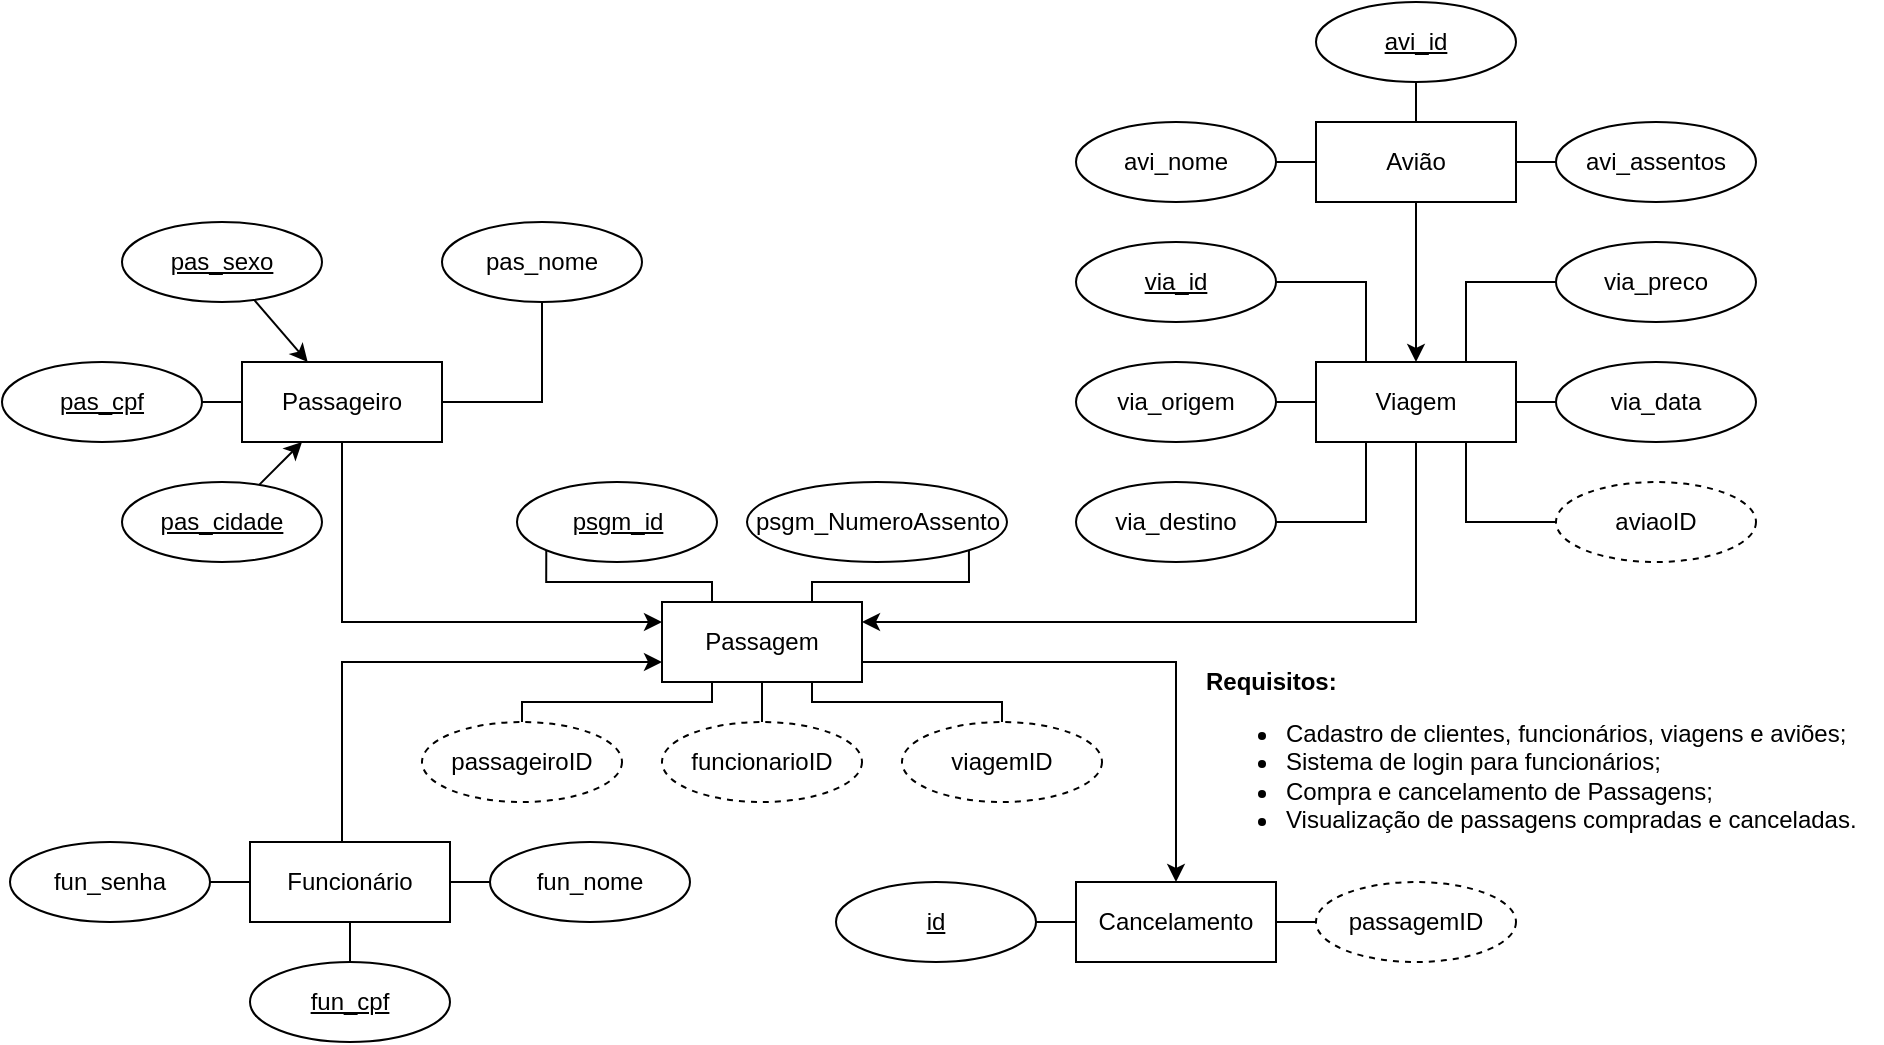<mxfile version="15.5.9" type="device"><diagram id="XebMpN3RaRsuIJgOyOjb" name="Page-1"><mxGraphModel dx="868" dy="479" grid="1" gridSize="10" guides="1" tooltips="1" connect="1" arrows="1" fold="1" page="1" pageScale="1" pageWidth="827" pageHeight="1169" math="0" shadow="0"><root><mxCell id="0"/><mxCell id="1" parent="0"/><mxCell id="BAULVOGwkpI4CkgKilwc-57" style="edgeStyle=orthogonalEdgeStyle;rounded=0;orthogonalLoop=1;jettySize=auto;html=1;exitX=1;exitY=0.75;exitDx=0;exitDy=0;entryX=0.5;entryY=0;entryDx=0;entryDy=0;endArrow=classic;endFill=1;" parent="1" source="BAULVOGwkpI4CkgKilwc-1" target="BAULVOGwkpI4CkgKilwc-21" edge="1"><mxGeometry relative="1" as="geometry"/></mxCell><mxCell id="BAULVOGwkpI4CkgKilwc-1" value="Passagem" style="whiteSpace=wrap;html=1;align=center;" parent="1" vertex="1"><mxGeometry x="400" y="330" width="100" height="40" as="geometry"/></mxCell><mxCell id="BAULVOGwkpI4CkgKilwc-64" style="edgeStyle=orthogonalEdgeStyle;rounded=0;orthogonalLoop=1;jettySize=auto;html=1;entryX=0;entryY=0.75;entryDx=0;entryDy=0;endArrow=classic;endFill=1;" parent="1" source="BAULVOGwkpI4CkgKilwc-2" target="BAULVOGwkpI4CkgKilwc-1" edge="1"><mxGeometry relative="1" as="geometry"><Array as="points"><mxPoint x="240" y="360"/></Array></mxGeometry></mxCell><mxCell id="BAULVOGwkpI4CkgKilwc-2" value="Funcionário" style="whiteSpace=wrap;html=1;align=center;" parent="1" vertex="1"><mxGeometry x="194" y="450" width="100" height="40" as="geometry"/></mxCell><mxCell id="BAULVOGwkpI4CkgKilwc-63" style="edgeStyle=orthogonalEdgeStyle;rounded=0;orthogonalLoop=1;jettySize=auto;html=1;entryX=0;entryY=0.25;entryDx=0;entryDy=0;endArrow=classic;endFill=1;" parent="1" source="BAULVOGwkpI4CkgKilwc-3" target="BAULVOGwkpI4CkgKilwc-1" edge="1"><mxGeometry relative="1" as="geometry"><Array as="points"><mxPoint x="240" y="340"/></Array></mxGeometry></mxCell><mxCell id="BAULVOGwkpI4CkgKilwc-3" value="Passageiro" style="whiteSpace=wrap;html=1;align=center;" parent="1" vertex="1"><mxGeometry x="190" y="210" width="100" height="40" as="geometry"/></mxCell><mxCell id="BAULVOGwkpI4CkgKilwc-61" style="edgeStyle=orthogonalEdgeStyle;rounded=0;orthogonalLoop=1;jettySize=auto;html=1;entryX=1;entryY=0.25;entryDx=0;entryDy=0;endArrow=classic;endFill=1;" parent="1" source="BAULVOGwkpI4CkgKilwc-4" target="BAULVOGwkpI4CkgKilwc-1" edge="1"><mxGeometry relative="1" as="geometry"><Array as="points"><mxPoint x="777" y="340"/></Array></mxGeometry></mxCell><mxCell id="BAULVOGwkpI4CkgKilwc-4" value="Viagem" style="whiteSpace=wrap;html=1;align=center;" parent="1" vertex="1"><mxGeometry x="727" y="210" width="100" height="40" as="geometry"/></mxCell><mxCell id="BAULVOGwkpI4CkgKilwc-62" style="edgeStyle=orthogonalEdgeStyle;rounded=0;orthogonalLoop=1;jettySize=auto;html=1;entryX=0.5;entryY=0;entryDx=0;entryDy=0;endArrow=classic;endFill=1;" parent="1" source="BAULVOGwkpI4CkgKilwc-5" target="BAULVOGwkpI4CkgKilwc-4" edge="1"><mxGeometry relative="1" as="geometry"/></mxCell><mxCell id="BAULVOGwkpI4CkgKilwc-5" value="Avião" style="whiteSpace=wrap;html=1;align=center;" parent="1" vertex="1"><mxGeometry x="727" y="90" width="100" height="40" as="geometry"/></mxCell><mxCell id="BAULVOGwkpI4CkgKilwc-43" style="edgeStyle=orthogonalEdgeStyle;rounded=0;orthogonalLoop=1;jettySize=auto;html=1;entryX=0.5;entryY=0;entryDx=0;entryDy=0;endArrow=none;endFill=0;" parent="1" source="BAULVOGwkpI4CkgKilwc-6" target="BAULVOGwkpI4CkgKilwc-5" edge="1"><mxGeometry relative="1" as="geometry"/></mxCell><mxCell id="BAULVOGwkpI4CkgKilwc-6" value="avi_id" style="ellipse;whiteSpace=wrap;html=1;align=center;fontStyle=4;" parent="1" vertex="1"><mxGeometry x="727" y="30" width="100" height="40" as="geometry"/></mxCell><mxCell id="BAULVOGwkpI4CkgKilwc-41" style="edgeStyle=orthogonalEdgeStyle;rounded=0;orthogonalLoop=1;jettySize=auto;html=1;entryX=1;entryY=0.5;entryDx=0;entryDy=0;endArrow=none;endFill=0;" parent="1" source="BAULVOGwkpI4CkgKilwc-7" target="BAULVOGwkpI4CkgKilwc-5" edge="1"><mxGeometry relative="1" as="geometry"/></mxCell><mxCell id="BAULVOGwkpI4CkgKilwc-7" value="avi_assentos" style="ellipse;whiteSpace=wrap;html=1;align=center;" parent="1" vertex="1"><mxGeometry x="847" y="90" width="100" height="40" as="geometry"/></mxCell><mxCell id="BAULVOGwkpI4CkgKilwc-42" style="edgeStyle=orthogonalEdgeStyle;rounded=0;orthogonalLoop=1;jettySize=auto;html=1;entryX=0;entryY=0.5;entryDx=0;entryDy=0;endArrow=none;endFill=0;" parent="1" source="BAULVOGwkpI4CkgKilwc-9" target="BAULVOGwkpI4CkgKilwc-5" edge="1"><mxGeometry relative="1" as="geometry"/></mxCell><mxCell id="BAULVOGwkpI4CkgKilwc-9" value="avi_nome" style="ellipse;whiteSpace=wrap;html=1;align=center;" parent="1" vertex="1"><mxGeometry x="607" y="90" width="100" height="40" as="geometry"/></mxCell><mxCell id="BAULVOGwkpI4CkgKilwc-50" style="edgeStyle=orthogonalEdgeStyle;rounded=0;orthogonalLoop=1;jettySize=auto;html=1;entryX=0.25;entryY=0;entryDx=0;entryDy=0;endArrow=none;endFill=0;" parent="1" source="BAULVOGwkpI4CkgKilwc-10" target="BAULVOGwkpI4CkgKilwc-4" edge="1"><mxGeometry relative="1" as="geometry"/></mxCell><mxCell id="BAULVOGwkpI4CkgKilwc-10" value="via_id" style="ellipse;whiteSpace=wrap;html=1;align=center;fontStyle=4;" parent="1" vertex="1"><mxGeometry x="607" y="150" width="100" height="40" as="geometry"/></mxCell><mxCell id="BAULVOGwkpI4CkgKilwc-52" style="edgeStyle=orthogonalEdgeStyle;rounded=0;orthogonalLoop=1;jettySize=auto;html=1;entryX=0.75;entryY=1;entryDx=0;entryDy=0;endArrow=none;endFill=0;" parent="1" source="BAULVOGwkpI4CkgKilwc-11" target="BAULVOGwkpI4CkgKilwc-4" edge="1"><mxGeometry relative="1" as="geometry"/></mxCell><mxCell id="BAULVOGwkpI4CkgKilwc-11" value="aviaoID" style="ellipse;whiteSpace=wrap;html=1;align=center;dashed=1;" parent="1" vertex="1"><mxGeometry x="847" y="270" width="100" height="40" as="geometry"/></mxCell><mxCell id="BAULVOGwkpI4CkgKilwc-47" style="edgeStyle=orthogonalEdgeStyle;rounded=0;orthogonalLoop=1;jettySize=auto;html=1;entryX=1;entryY=0.5;entryDx=0;entryDy=0;endArrow=none;endFill=0;" parent="1" source="BAULVOGwkpI4CkgKilwc-12" target="BAULVOGwkpI4CkgKilwc-4" edge="1"><mxGeometry relative="1" as="geometry"/></mxCell><mxCell id="BAULVOGwkpI4CkgKilwc-12" value="via_data" style="ellipse;whiteSpace=wrap;html=1;align=center;" parent="1" vertex="1"><mxGeometry x="847" y="210" width="100" height="40" as="geometry"/></mxCell><mxCell id="BAULVOGwkpI4CkgKilwc-51" style="edgeStyle=orthogonalEdgeStyle;rounded=0;orthogonalLoop=1;jettySize=auto;html=1;entryX=0.75;entryY=0;entryDx=0;entryDy=0;endArrow=none;endFill=0;" parent="1" source="BAULVOGwkpI4CkgKilwc-13" target="BAULVOGwkpI4CkgKilwc-4" edge="1"><mxGeometry relative="1" as="geometry"/></mxCell><mxCell id="BAULVOGwkpI4CkgKilwc-13" value="via_preco" style="ellipse;whiteSpace=wrap;html=1;align=center;" parent="1" vertex="1"><mxGeometry x="847" y="150" width="100" height="40" as="geometry"/></mxCell><mxCell id="BAULVOGwkpI4CkgKilwc-49" style="edgeStyle=orthogonalEdgeStyle;rounded=0;orthogonalLoop=1;jettySize=auto;html=1;entryX=0.25;entryY=1;entryDx=0;entryDy=0;endArrow=none;endFill=0;" parent="1" source="BAULVOGwkpI4CkgKilwc-14" target="BAULVOGwkpI4CkgKilwc-4" edge="1"><mxGeometry relative="1" as="geometry"/></mxCell><mxCell id="BAULVOGwkpI4CkgKilwc-14" value="via_destino" style="ellipse;whiteSpace=wrap;html=1;align=center;" parent="1" vertex="1"><mxGeometry x="607" y="270" width="100" height="40" as="geometry"/></mxCell><mxCell id="BAULVOGwkpI4CkgKilwc-48" style="edgeStyle=orthogonalEdgeStyle;rounded=0;orthogonalLoop=1;jettySize=auto;html=1;entryX=0;entryY=0.5;entryDx=0;entryDy=0;endArrow=none;endFill=0;" parent="1" source="BAULVOGwkpI4CkgKilwc-15" target="BAULVOGwkpI4CkgKilwc-4" edge="1"><mxGeometry relative="1" as="geometry"/></mxCell><mxCell id="BAULVOGwkpI4CkgKilwc-15" value="via_origem" style="ellipse;whiteSpace=wrap;html=1;align=center;" parent="1" vertex="1"><mxGeometry x="607" y="210" width="100" height="40" as="geometry"/></mxCell><mxCell id="BAULVOGwkpI4CkgKilwc-54" style="edgeStyle=orthogonalEdgeStyle;rounded=0;orthogonalLoop=1;jettySize=auto;html=1;entryX=0;entryY=0.5;entryDx=0;entryDy=0;endArrow=none;endFill=0;" parent="1" source="BAULVOGwkpI4CkgKilwc-16" target="BAULVOGwkpI4CkgKilwc-3" edge="1"><mxGeometry relative="1" as="geometry"/></mxCell><mxCell id="BAULVOGwkpI4CkgKilwc-16" value="pas_cpf" style="ellipse;whiteSpace=wrap;html=1;align=center;fontStyle=4;" parent="1" vertex="1"><mxGeometry x="70" y="210" width="100" height="40" as="geometry"/></mxCell><mxCell id="BAULVOGwkpI4CkgKilwc-53" style="edgeStyle=orthogonalEdgeStyle;rounded=0;orthogonalLoop=1;jettySize=auto;html=1;entryX=1;entryY=0.5;entryDx=0;entryDy=0;endArrow=none;endFill=0;" parent="1" source="BAULVOGwkpI4CkgKilwc-17" target="BAULVOGwkpI4CkgKilwc-3" edge="1"><mxGeometry relative="1" as="geometry"/></mxCell><mxCell id="BAULVOGwkpI4CkgKilwc-17" value="pas_nome" style="ellipse;whiteSpace=wrap;html=1;align=center;" parent="1" vertex="1"><mxGeometry x="290" y="140" width="100" height="40" as="geometry"/></mxCell><mxCell id="BAULVOGwkpI4CkgKilwc-44" style="edgeStyle=orthogonalEdgeStyle;rounded=0;orthogonalLoop=1;jettySize=auto;html=1;entryX=0.5;entryY=1;entryDx=0;entryDy=0;endArrow=none;endFill=0;" parent="1" source="BAULVOGwkpI4CkgKilwc-18" target="BAULVOGwkpI4CkgKilwc-2" edge="1"><mxGeometry relative="1" as="geometry"/></mxCell><mxCell id="BAULVOGwkpI4CkgKilwc-18" value="fun_cpf" style="ellipse;whiteSpace=wrap;html=1;align=center;fontStyle=4;" parent="1" vertex="1"><mxGeometry x="194" y="510" width="100" height="40" as="geometry"/></mxCell><mxCell id="BAULVOGwkpI4CkgKilwc-46" style="edgeStyle=orthogonalEdgeStyle;rounded=0;orthogonalLoop=1;jettySize=auto;html=1;entryX=1;entryY=0.5;entryDx=0;entryDy=0;endArrow=none;endFill=0;" parent="1" source="BAULVOGwkpI4CkgKilwc-19" target="BAULVOGwkpI4CkgKilwc-2" edge="1"><mxGeometry relative="1" as="geometry"/></mxCell><mxCell id="BAULVOGwkpI4CkgKilwc-19" value="fun_nome" style="ellipse;whiteSpace=wrap;html=1;align=center;" parent="1" vertex="1"><mxGeometry x="314" y="450" width="100" height="40" as="geometry"/></mxCell><mxCell id="BAULVOGwkpI4CkgKilwc-45" style="edgeStyle=orthogonalEdgeStyle;rounded=0;orthogonalLoop=1;jettySize=auto;html=1;entryX=0;entryY=0.5;entryDx=0;entryDy=0;endArrow=none;endFill=0;" parent="1" source="BAULVOGwkpI4CkgKilwc-20" target="BAULVOGwkpI4CkgKilwc-2" edge="1"><mxGeometry relative="1" as="geometry"/></mxCell><mxCell id="BAULVOGwkpI4CkgKilwc-20" value="fun_senha" style="ellipse;whiteSpace=wrap;html=1;align=center;" parent="1" vertex="1"><mxGeometry x="74" y="450" width="100" height="40" as="geometry"/></mxCell><mxCell id="BAULVOGwkpI4CkgKilwc-21" value="Cancelamento" style="whiteSpace=wrap;html=1;align=center;" parent="1" vertex="1"><mxGeometry x="607" y="470" width="100" height="40" as="geometry"/></mxCell><mxCell id="BAULVOGwkpI4CkgKilwc-38" style="edgeStyle=orthogonalEdgeStyle;rounded=0;orthogonalLoop=1;jettySize=auto;html=1;entryX=0.25;entryY=0;entryDx=0;entryDy=0;exitX=0;exitY=1;exitDx=0;exitDy=0;endArrow=none;endFill=0;" parent="1" source="BAULVOGwkpI4CkgKilwc-23" target="BAULVOGwkpI4CkgKilwc-1" edge="1"><mxGeometry relative="1" as="geometry"><Array as="points"><mxPoint x="342" y="320"/><mxPoint x="425" y="320"/></Array></mxGeometry></mxCell><mxCell id="BAULVOGwkpI4CkgKilwc-23" value="psgm_id" style="ellipse;whiteSpace=wrap;html=1;align=center;fontStyle=4;" parent="1" vertex="1"><mxGeometry x="327.5" y="270" width="100" height="40" as="geometry"/></mxCell><mxCell id="BAULVOGwkpI4CkgKilwc-34" style="edgeStyle=orthogonalEdgeStyle;rounded=0;orthogonalLoop=1;jettySize=auto;html=1;entryX=0.25;entryY=1;entryDx=0;entryDy=0;exitX=0.5;exitY=0;exitDx=0;exitDy=0;endArrow=none;endFill=0;" parent="1" source="BAULVOGwkpI4CkgKilwc-24" target="BAULVOGwkpI4CkgKilwc-1" edge="1"><mxGeometry relative="1" as="geometry"><Array as="points"><mxPoint x="330" y="380"/><mxPoint x="425" y="380"/></Array></mxGeometry></mxCell><mxCell id="BAULVOGwkpI4CkgKilwc-24" value="passageiroID" style="ellipse;whiteSpace=wrap;html=1;align=center;dashed=1;" parent="1" vertex="1"><mxGeometry x="280" y="390" width="100" height="40" as="geometry"/></mxCell><mxCell id="BAULVOGwkpI4CkgKilwc-32" style="edgeStyle=orthogonalEdgeStyle;rounded=0;orthogonalLoop=1;jettySize=auto;html=1;entryX=0.5;entryY=1;entryDx=0;entryDy=0;endArrow=none;endFill=0;" parent="1" source="BAULVOGwkpI4CkgKilwc-25" target="BAULVOGwkpI4CkgKilwc-1" edge="1"><mxGeometry relative="1" as="geometry"/></mxCell><mxCell id="BAULVOGwkpI4CkgKilwc-25" value="funcionarioID" style="ellipse;whiteSpace=wrap;html=1;align=center;dashed=1;" parent="1" vertex="1"><mxGeometry x="400" y="390" width="100" height="40" as="geometry"/></mxCell><mxCell id="BAULVOGwkpI4CkgKilwc-33" style="edgeStyle=orthogonalEdgeStyle;rounded=0;orthogonalLoop=1;jettySize=auto;html=1;entryX=0.75;entryY=1;entryDx=0;entryDy=0;exitX=0.5;exitY=0;exitDx=0;exitDy=0;endArrow=none;endFill=0;" parent="1" source="BAULVOGwkpI4CkgKilwc-26" target="BAULVOGwkpI4CkgKilwc-1" edge="1"><mxGeometry relative="1" as="geometry"><Array as="points"><mxPoint x="570" y="380"/><mxPoint x="475" y="380"/></Array></mxGeometry></mxCell><mxCell id="BAULVOGwkpI4CkgKilwc-26" value="viagemID" style="ellipse;whiteSpace=wrap;html=1;align=center;dashed=1;" parent="1" vertex="1"><mxGeometry x="520" y="390" width="100" height="40" as="geometry"/></mxCell><mxCell id="BAULVOGwkpI4CkgKilwc-37" style="edgeStyle=orthogonalEdgeStyle;rounded=0;orthogonalLoop=1;jettySize=auto;html=1;entryX=0.75;entryY=0;entryDx=0;entryDy=0;exitX=1;exitY=1;exitDx=0;exitDy=0;endArrow=none;endFill=0;" parent="1" source="BAULVOGwkpI4CkgKilwc-27" target="BAULVOGwkpI4CkgKilwc-1" edge="1"><mxGeometry relative="1" as="geometry"><Array as="points"><mxPoint x="553" y="320"/><mxPoint x="475" y="320"/></Array></mxGeometry></mxCell><mxCell id="BAULVOGwkpI4CkgKilwc-27" value="psgm_NumeroAssento" style="ellipse;whiteSpace=wrap;html=1;align=center;" parent="1" vertex="1"><mxGeometry x="442.5" y="270" width="130" height="40" as="geometry"/></mxCell><mxCell id="BAULVOGwkpI4CkgKilwc-40" style="edgeStyle=orthogonalEdgeStyle;rounded=0;orthogonalLoop=1;jettySize=auto;html=1;entryX=0;entryY=0.5;entryDx=0;entryDy=0;endArrow=none;endFill=0;" parent="1" source="BAULVOGwkpI4CkgKilwc-28" target="BAULVOGwkpI4CkgKilwc-21" edge="1"><mxGeometry relative="1" as="geometry"/></mxCell><mxCell id="BAULVOGwkpI4CkgKilwc-28" value="id" style="ellipse;whiteSpace=wrap;html=1;align=center;fontStyle=4;" parent="1" vertex="1"><mxGeometry x="487" y="470" width="100" height="40" as="geometry"/></mxCell><mxCell id="BAULVOGwkpI4CkgKilwc-39" style="edgeStyle=orthogonalEdgeStyle;rounded=0;orthogonalLoop=1;jettySize=auto;html=1;entryX=1;entryY=0.5;entryDx=0;entryDy=0;endArrow=none;endFill=0;" parent="1" source="BAULVOGwkpI4CkgKilwc-29" target="BAULVOGwkpI4CkgKilwc-21" edge="1"><mxGeometry relative="1" as="geometry"/></mxCell><mxCell id="BAULVOGwkpI4CkgKilwc-29" value="passagemID" style="ellipse;whiteSpace=wrap;html=1;align=center;dashed=1;" parent="1" vertex="1"><mxGeometry x="727" y="470" width="100" height="40" as="geometry"/></mxCell><mxCell id="BAULVOGwkpI4CkgKilwc-30" value="&lt;div&gt;&lt;b&gt;Requisitos:&lt;/b&gt;&lt;/div&gt;&lt;div&gt;&lt;ul&gt;&lt;li&gt;Cadastro de clientes, funcionários, viagens e aviões;&lt;/li&gt;&lt;li&gt;Sistema de login para funcionários;&lt;/li&gt;&lt;li&gt;Compra e cancelamento de Passagens;&lt;/li&gt;&lt;li&gt;Visualização de passagens compradas e canceladas.&lt;/li&gt;&lt;/ul&gt;&lt;/div&gt;" style="text;html=1;align=left;verticalAlign=middle;resizable=0;points=[];autosize=1;strokeColor=none;fillColor=none;" parent="1" vertex="1"><mxGeometry x="670" y="360" width="340" height="100" as="geometry"/></mxCell><mxCell id="FJZRwl54aU8bVIqrpLVv-1" value="&lt;div&gt;pas_sexo&lt;/div&gt;" style="ellipse;whiteSpace=wrap;html=1;align=center;fontStyle=4;" vertex="1" parent="1"><mxGeometry x="130" y="140" width="100" height="40" as="geometry"/></mxCell><mxCell id="FJZRwl54aU8bVIqrpLVv-5" value="" style="endArrow=classic;html=1;rounded=0;" edge="1" parent="1" source="FJZRwl54aU8bVIqrpLVv-1" target="BAULVOGwkpI4CkgKilwc-3"><mxGeometry width="50" height="50" relative="1" as="geometry"><mxPoint x="420" y="290" as="sourcePoint"/><mxPoint x="470" y="240" as="targetPoint"/></mxGeometry></mxCell><mxCell id="FJZRwl54aU8bVIqrpLVv-8" value="&lt;div&gt;pas_cidade&lt;/div&gt;" style="ellipse;whiteSpace=wrap;html=1;align=center;fontStyle=4;" vertex="1" parent="1"><mxGeometry x="130" y="270" width="100" height="40" as="geometry"/></mxCell><mxCell id="FJZRwl54aU8bVIqrpLVv-9" value="" style="endArrow=classic;html=1;rounded=0;" edge="1" source="FJZRwl54aU8bVIqrpLVv-8" parent="1" target="BAULVOGwkpI4CkgKilwc-3"><mxGeometry width="50" height="50" relative="1" as="geometry"><mxPoint x="420" y="420" as="sourcePoint"/><mxPoint x="222.857" y="340" as="targetPoint"/></mxGeometry></mxCell></root></mxGraphModel></diagram></mxfile>